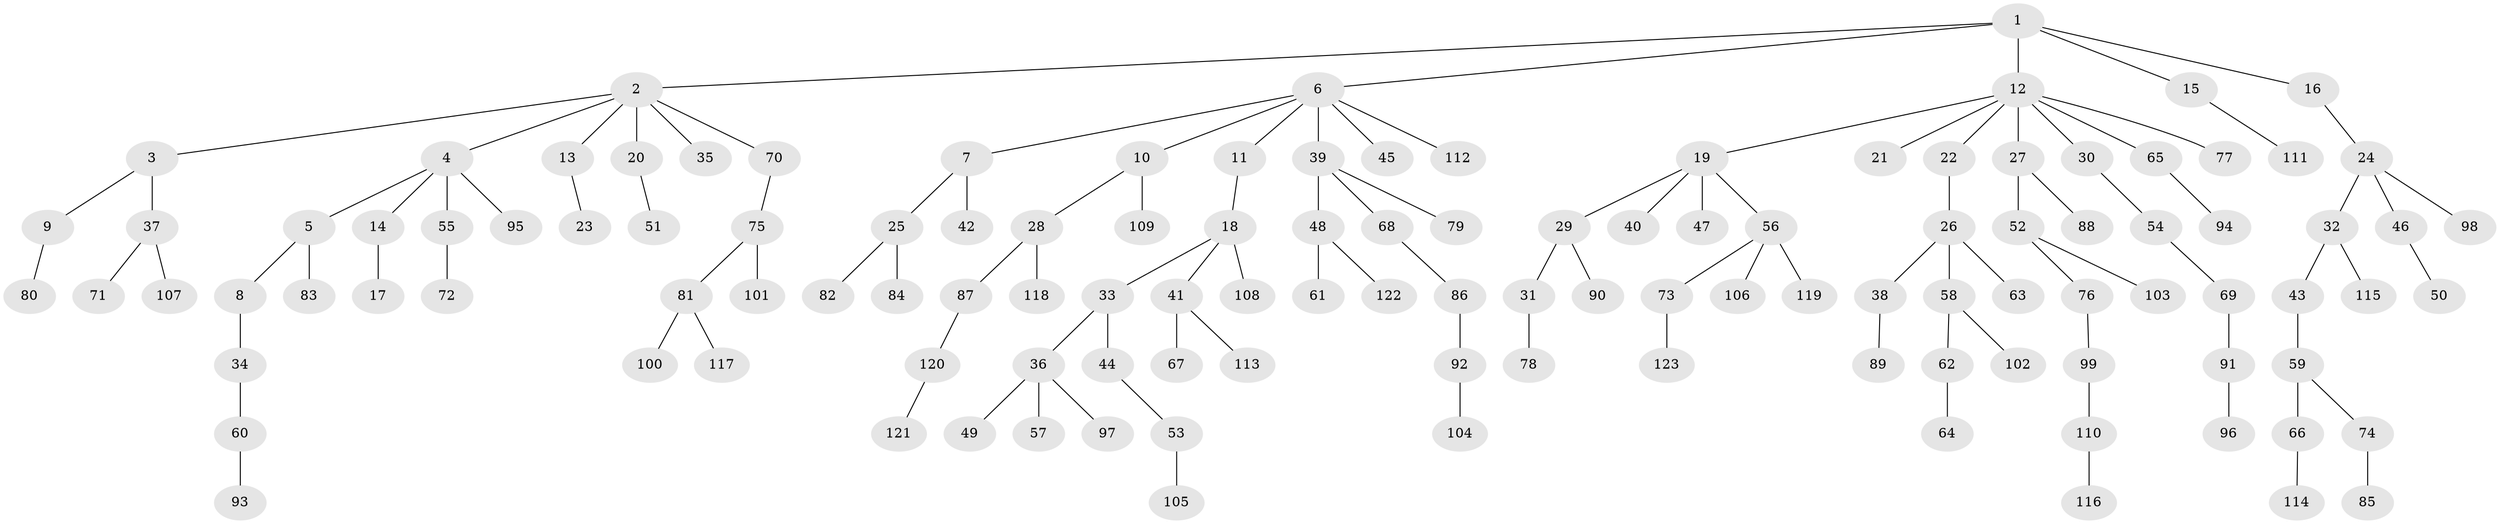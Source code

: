 // Generated by graph-tools (version 1.1) at 2025/37/03/09/25 02:37:04]
// undirected, 123 vertices, 122 edges
graph export_dot {
graph [start="1"]
  node [color=gray90,style=filled];
  1;
  2;
  3;
  4;
  5;
  6;
  7;
  8;
  9;
  10;
  11;
  12;
  13;
  14;
  15;
  16;
  17;
  18;
  19;
  20;
  21;
  22;
  23;
  24;
  25;
  26;
  27;
  28;
  29;
  30;
  31;
  32;
  33;
  34;
  35;
  36;
  37;
  38;
  39;
  40;
  41;
  42;
  43;
  44;
  45;
  46;
  47;
  48;
  49;
  50;
  51;
  52;
  53;
  54;
  55;
  56;
  57;
  58;
  59;
  60;
  61;
  62;
  63;
  64;
  65;
  66;
  67;
  68;
  69;
  70;
  71;
  72;
  73;
  74;
  75;
  76;
  77;
  78;
  79;
  80;
  81;
  82;
  83;
  84;
  85;
  86;
  87;
  88;
  89;
  90;
  91;
  92;
  93;
  94;
  95;
  96;
  97;
  98;
  99;
  100;
  101;
  102;
  103;
  104;
  105;
  106;
  107;
  108;
  109;
  110;
  111;
  112;
  113;
  114;
  115;
  116;
  117;
  118;
  119;
  120;
  121;
  122;
  123;
  1 -- 2;
  1 -- 6;
  1 -- 12;
  1 -- 15;
  1 -- 16;
  2 -- 3;
  2 -- 4;
  2 -- 13;
  2 -- 20;
  2 -- 35;
  2 -- 70;
  3 -- 9;
  3 -- 37;
  4 -- 5;
  4 -- 14;
  4 -- 55;
  4 -- 95;
  5 -- 8;
  5 -- 83;
  6 -- 7;
  6 -- 10;
  6 -- 11;
  6 -- 39;
  6 -- 45;
  6 -- 112;
  7 -- 25;
  7 -- 42;
  8 -- 34;
  9 -- 80;
  10 -- 28;
  10 -- 109;
  11 -- 18;
  12 -- 19;
  12 -- 21;
  12 -- 22;
  12 -- 27;
  12 -- 30;
  12 -- 65;
  12 -- 77;
  13 -- 23;
  14 -- 17;
  15 -- 111;
  16 -- 24;
  18 -- 33;
  18 -- 41;
  18 -- 108;
  19 -- 29;
  19 -- 40;
  19 -- 47;
  19 -- 56;
  20 -- 51;
  22 -- 26;
  24 -- 32;
  24 -- 46;
  24 -- 98;
  25 -- 82;
  25 -- 84;
  26 -- 38;
  26 -- 58;
  26 -- 63;
  27 -- 52;
  27 -- 88;
  28 -- 87;
  28 -- 118;
  29 -- 31;
  29 -- 90;
  30 -- 54;
  31 -- 78;
  32 -- 43;
  32 -- 115;
  33 -- 36;
  33 -- 44;
  34 -- 60;
  36 -- 49;
  36 -- 57;
  36 -- 97;
  37 -- 71;
  37 -- 107;
  38 -- 89;
  39 -- 48;
  39 -- 68;
  39 -- 79;
  41 -- 67;
  41 -- 113;
  43 -- 59;
  44 -- 53;
  46 -- 50;
  48 -- 61;
  48 -- 122;
  52 -- 76;
  52 -- 103;
  53 -- 105;
  54 -- 69;
  55 -- 72;
  56 -- 73;
  56 -- 106;
  56 -- 119;
  58 -- 62;
  58 -- 102;
  59 -- 66;
  59 -- 74;
  60 -- 93;
  62 -- 64;
  65 -- 94;
  66 -- 114;
  68 -- 86;
  69 -- 91;
  70 -- 75;
  73 -- 123;
  74 -- 85;
  75 -- 81;
  75 -- 101;
  76 -- 99;
  81 -- 100;
  81 -- 117;
  86 -- 92;
  87 -- 120;
  91 -- 96;
  92 -- 104;
  99 -- 110;
  110 -- 116;
  120 -- 121;
}
